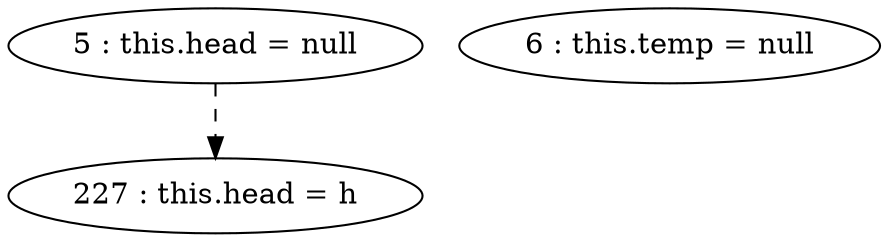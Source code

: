 digraph G {
"5 : this.head = null"
"5 : this.head = null" -> "227 : this.head = h" [style=dashed]
"6 : this.temp = null"
"227 : this.head = h"
}
